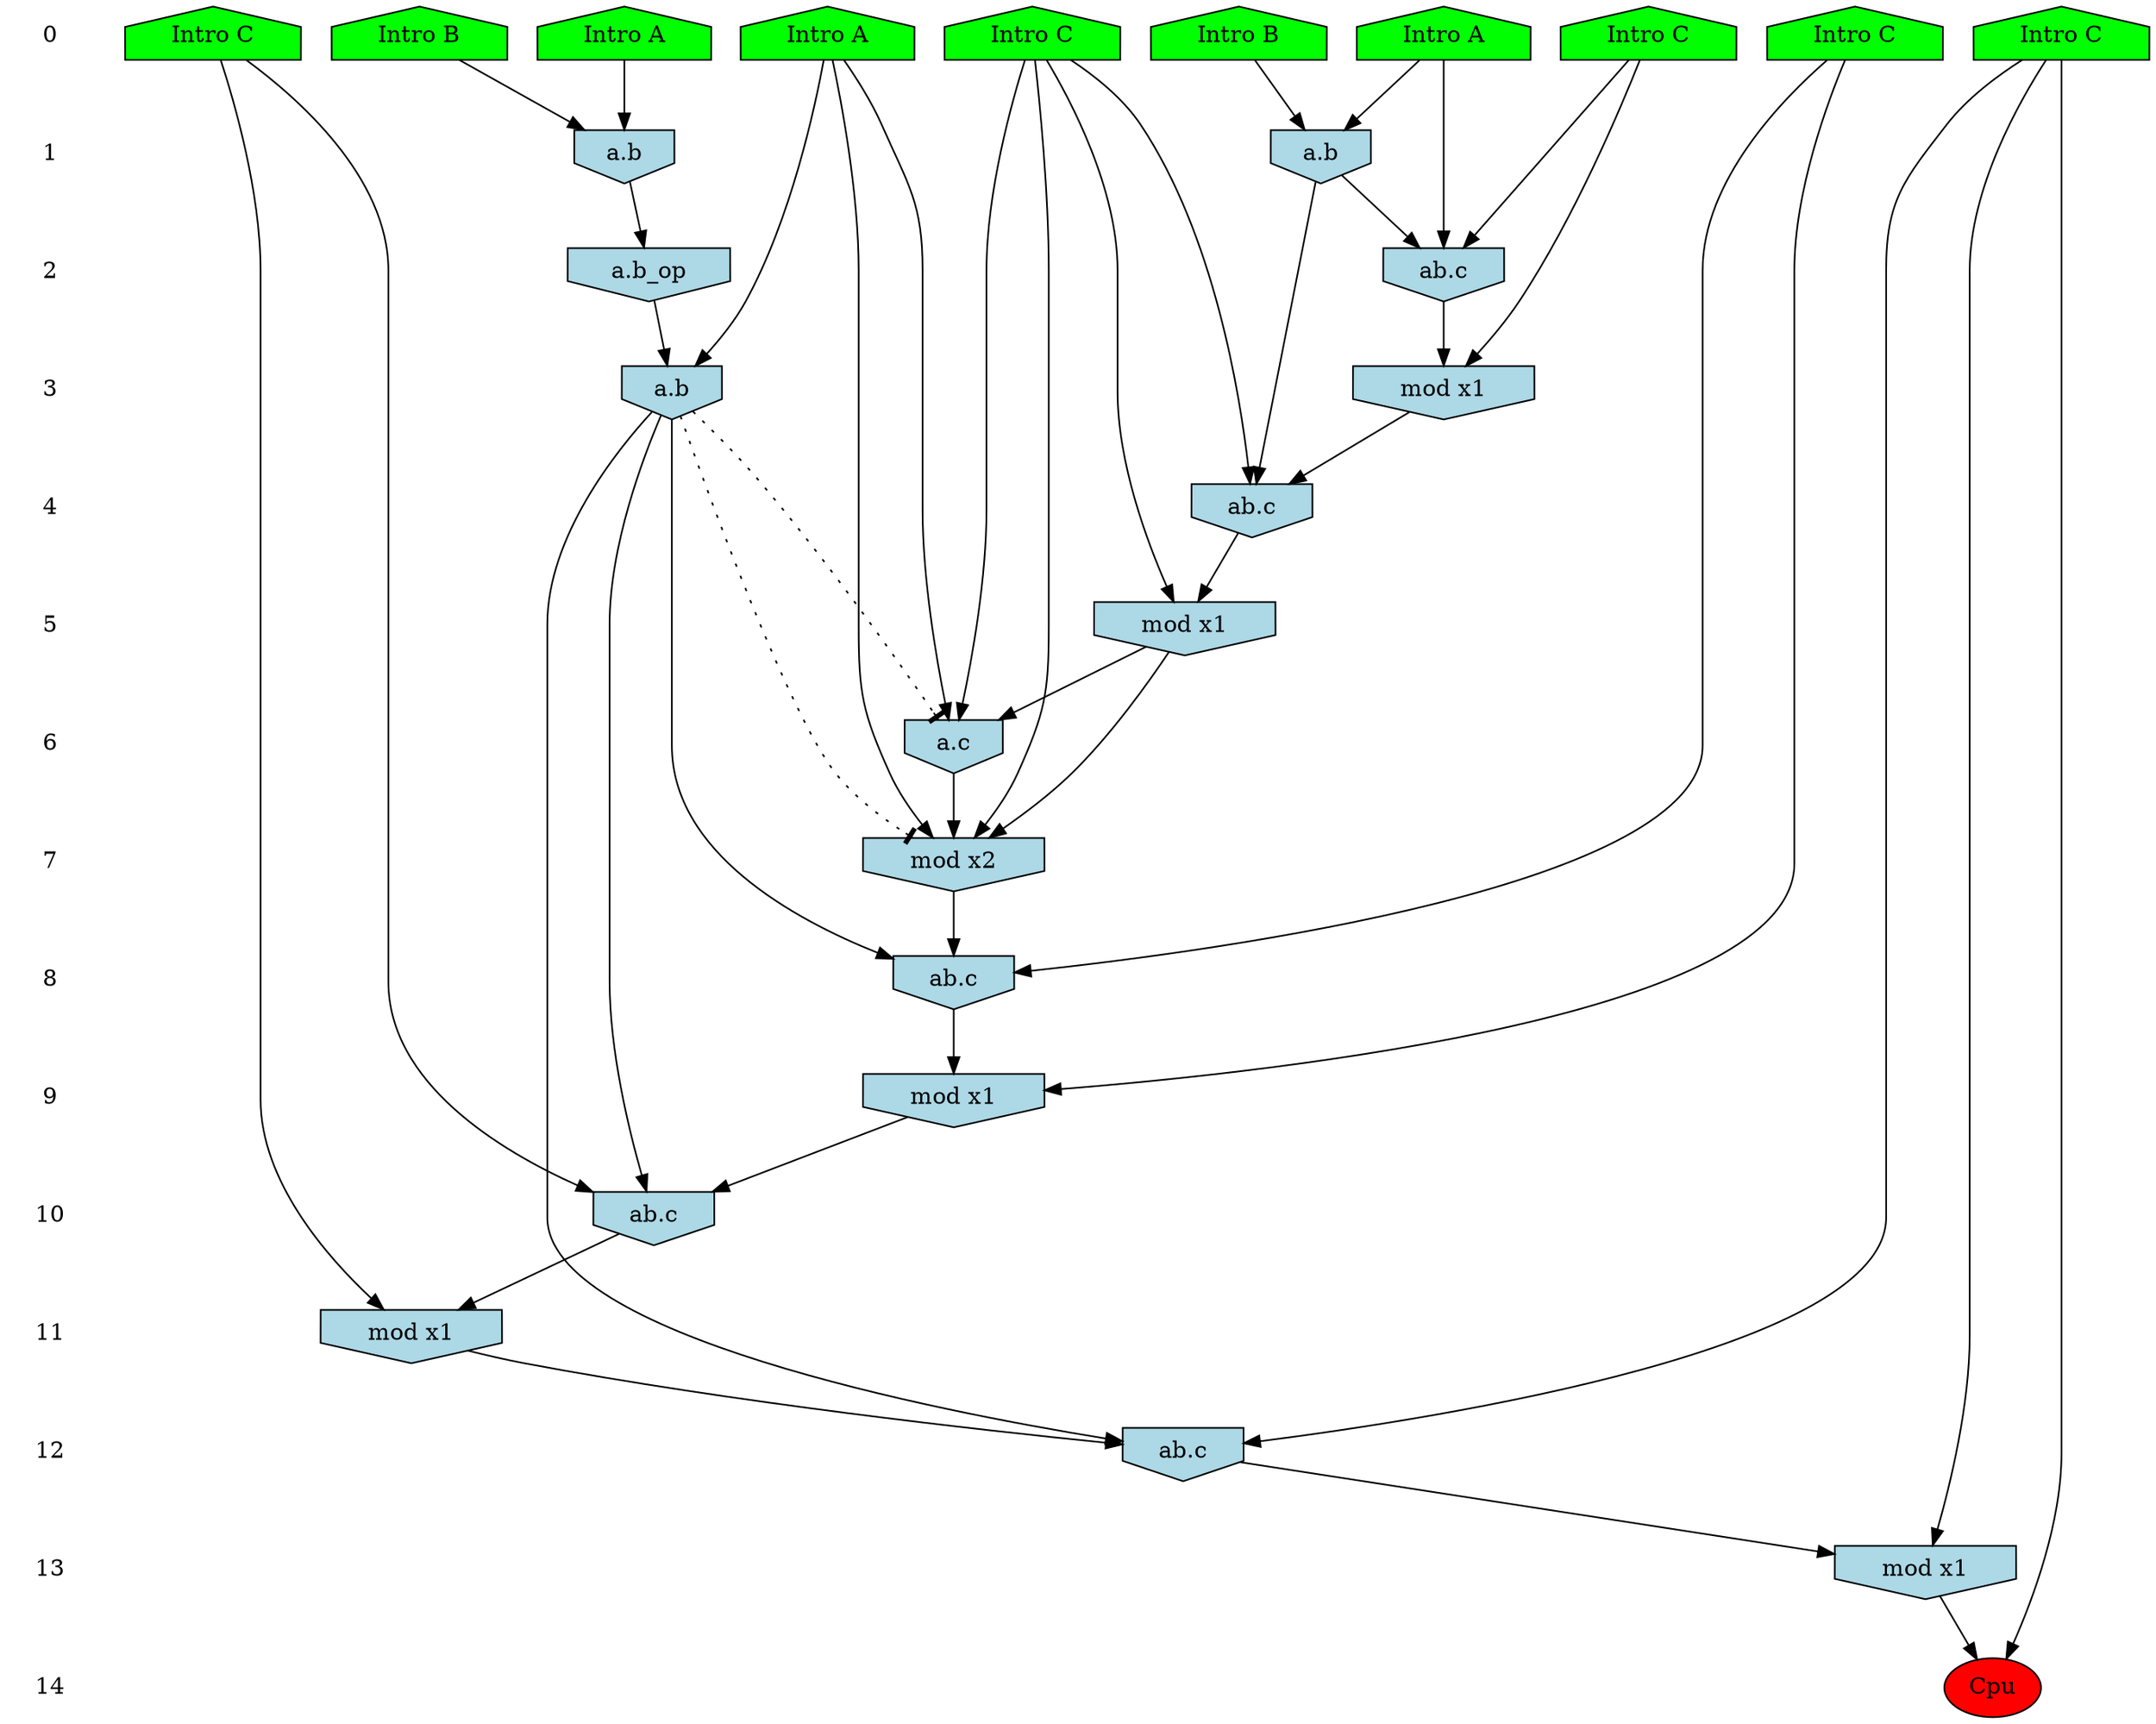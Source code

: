 /* Compression of 3 causal flows obtained in average at 1.651688E+01 t.u */
/* Compressed causal flows were: [2291;2900;3321] */
digraph G{
 ranksep=.5 ; 
{ rank = same ; "0" [shape=plaintext] ; node_1 [label ="Intro B", shape=house, style=filled, fillcolor=green] ;
node_2 [label ="Intro B", shape=house, style=filled, fillcolor=green] ;
node_3 [label ="Intro A", shape=house, style=filled, fillcolor=green] ;
node_4 [label ="Intro A", shape=house, style=filled, fillcolor=green] ;
node_5 [label ="Intro A", shape=house, style=filled, fillcolor=green] ;
node_6 [label ="Intro C", shape=house, style=filled, fillcolor=green] ;
node_7 [label ="Intro C", shape=house, style=filled, fillcolor=green] ;
node_8 [label ="Intro C", shape=house, style=filled, fillcolor=green] ;
node_9 [label ="Intro C", shape=house, style=filled, fillcolor=green] ;
node_10 [label ="Intro C", shape=house, style=filled, fillcolor=green] ;
}
{ rank = same ; "1" [shape=plaintext] ; node_11 [label="a.b", shape=invhouse, style=filled, fillcolor = lightblue] ;
node_15 [label="a.b", shape=invhouse, style=filled, fillcolor = lightblue] ;
}
{ rank = same ; "2" [shape=plaintext] ; node_12 [label="ab.c", shape=invhouse, style=filled, fillcolor = lightblue] ;
node_19 [label="a.b_op", shape=invhouse, style=filled, fillcolor = lightblue] ;
}
{ rank = same ; "3" [shape=plaintext] ; node_13 [label="mod x1", shape=invhouse, style=filled, fillcolor = lightblue] ;
node_20 [label="a.b", shape=invhouse, style=filled, fillcolor = lightblue] ;
}
{ rank = same ; "4" [shape=plaintext] ; node_14 [label="ab.c", shape=invhouse, style=filled, fillcolor = lightblue] ;
}
{ rank = same ; "5" [shape=plaintext] ; node_16 [label="mod x1", shape=invhouse, style=filled, fillcolor = lightblue] ;
}
{ rank = same ; "6" [shape=plaintext] ; node_17 [label="a.c", shape=invhouse, style=filled, fillcolor = lightblue] ;
}
{ rank = same ; "7" [shape=plaintext] ; node_18 [label="mod x2", shape=invhouse, style=filled, fillcolor = lightblue] ;
}
{ rank = same ; "8" [shape=plaintext] ; node_21 [label="ab.c", shape=invhouse, style=filled, fillcolor = lightblue] ;
}
{ rank = same ; "9" [shape=plaintext] ; node_22 [label="mod x1", shape=invhouse, style=filled, fillcolor = lightblue] ;
}
{ rank = same ; "10" [shape=plaintext] ; node_23 [label="ab.c", shape=invhouse, style=filled, fillcolor = lightblue] ;
}
{ rank = same ; "11" [shape=plaintext] ; node_24 [label="mod x1", shape=invhouse, style=filled, fillcolor = lightblue] ;
}
{ rank = same ; "12" [shape=plaintext] ; node_25 [label="ab.c", shape=invhouse, style=filled, fillcolor = lightblue] ;
}
{ rank = same ; "13" [shape=plaintext] ; node_26 [label="mod x1", shape=invhouse, style=filled, fillcolor = lightblue] ;
}
{ rank = same ; "14" [shape=plaintext] ; node_27 [label ="Cpu", style=filled, fillcolor=red] ;
}
"0" -> "1" [style="invis"]; 
"1" -> "2" [style="invis"]; 
"2" -> "3" [style="invis"]; 
"3" -> "4" [style="invis"]; 
"4" -> "5" [style="invis"]; 
"5" -> "6" [style="invis"]; 
"6" -> "7" [style="invis"]; 
"7" -> "8" [style="invis"]; 
"8" -> "9" [style="invis"]; 
"9" -> "10" [style="invis"]; 
"10" -> "11" [style="invis"]; 
"11" -> "12" [style="invis"]; 
"12" -> "13" [style="invis"]; 
"13" -> "14" [style="invis"]; 
node_1 -> node_11
node_5 -> node_11
node_5 -> node_12
node_8 -> node_12
node_11 -> node_12
node_8 -> node_13
node_12 -> node_13
node_6 -> node_14
node_11 -> node_14
node_13 -> node_14
node_2 -> node_15
node_3 -> node_15
node_6 -> node_16
node_14 -> node_16
node_4 -> node_17
node_6 -> node_17
node_16 -> node_17
node_4 -> node_18
node_6 -> node_18
node_16 -> node_18
node_17 -> node_18
node_15 -> node_19
node_4 -> node_20
node_19 -> node_20
node_9 -> node_21
node_18 -> node_21
node_20 -> node_21
node_9 -> node_22
node_21 -> node_22
node_7 -> node_23
node_20 -> node_23
node_22 -> node_23
node_7 -> node_24
node_23 -> node_24
node_10 -> node_25
node_20 -> node_25
node_24 -> node_25
node_10 -> node_26
node_25 -> node_26
node_10 -> node_27
node_26 -> node_27
node_20 -> node_18 [style=dotted, arrowhead = tee] 
node_20 -> node_17 [style=dotted, arrowhead = tee] 
}
/*
 Dot generation time: 0.000261
*/